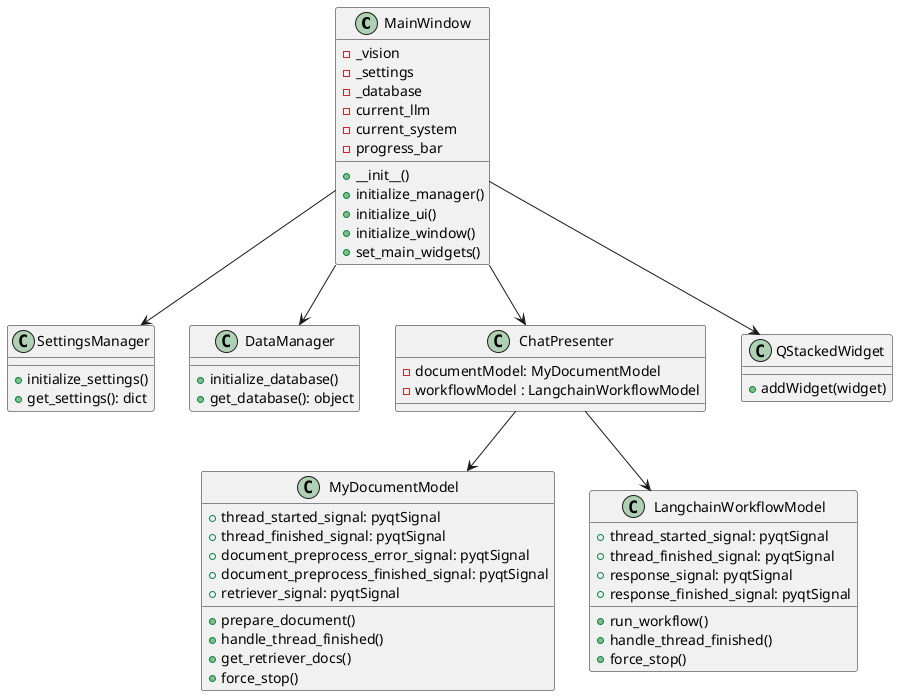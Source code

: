 @startuml
class MainWindow {
    - _vision
    - _settings
    - _database
    - current_llm
    - current_system
    - progress_bar
    + __init__()
    + initialize_manager()
    + initialize_ui()
    + initialize_window()
    + set_main_widgets()
}

class SettingsManager {
    + initialize_settings()
    + get_settings(): dict
}

class DataManager {
    + initialize_database()
    + get_database(): object
}

class ChatPresenter {
    - documentModel: MyDocumentModel
    - workflowModel : LangchainWorkflowModel
}

class QStackedWidget {
    + addWidget(widget)
}

class MyDocumentModel {
    + thread_started_signal: pyqtSignal
    + thread_finished_signal: pyqtSignal
    + document_preprocess_error_signal: pyqtSignal
    + document_preprocess_finished_signal: pyqtSignal
    + retriever_signal: pyqtSignal
    + prepare_document()
    + handle_thread_finished()
    + get_retriever_docs()
    + force_stop()
}

class LangchainWorkflowModel {
    + thread_started_signal: pyqtSignal
    + thread_finished_signal: pyqtSignal
    + response_signal: pyqtSignal
    + response_finished_signal: pyqtSignal
    + run_workflow()
    + handle_thread_finished()
    + force_stop()
}

MainWindow --> ChatPresenter
MainWindow --> SettingsManager
MainWindow --> DataManager
MainWindow --> QStackedWidget
ChatPresenter --> MyDocumentModel
ChatPresenter --> LangchainWorkflowModel
@enduml